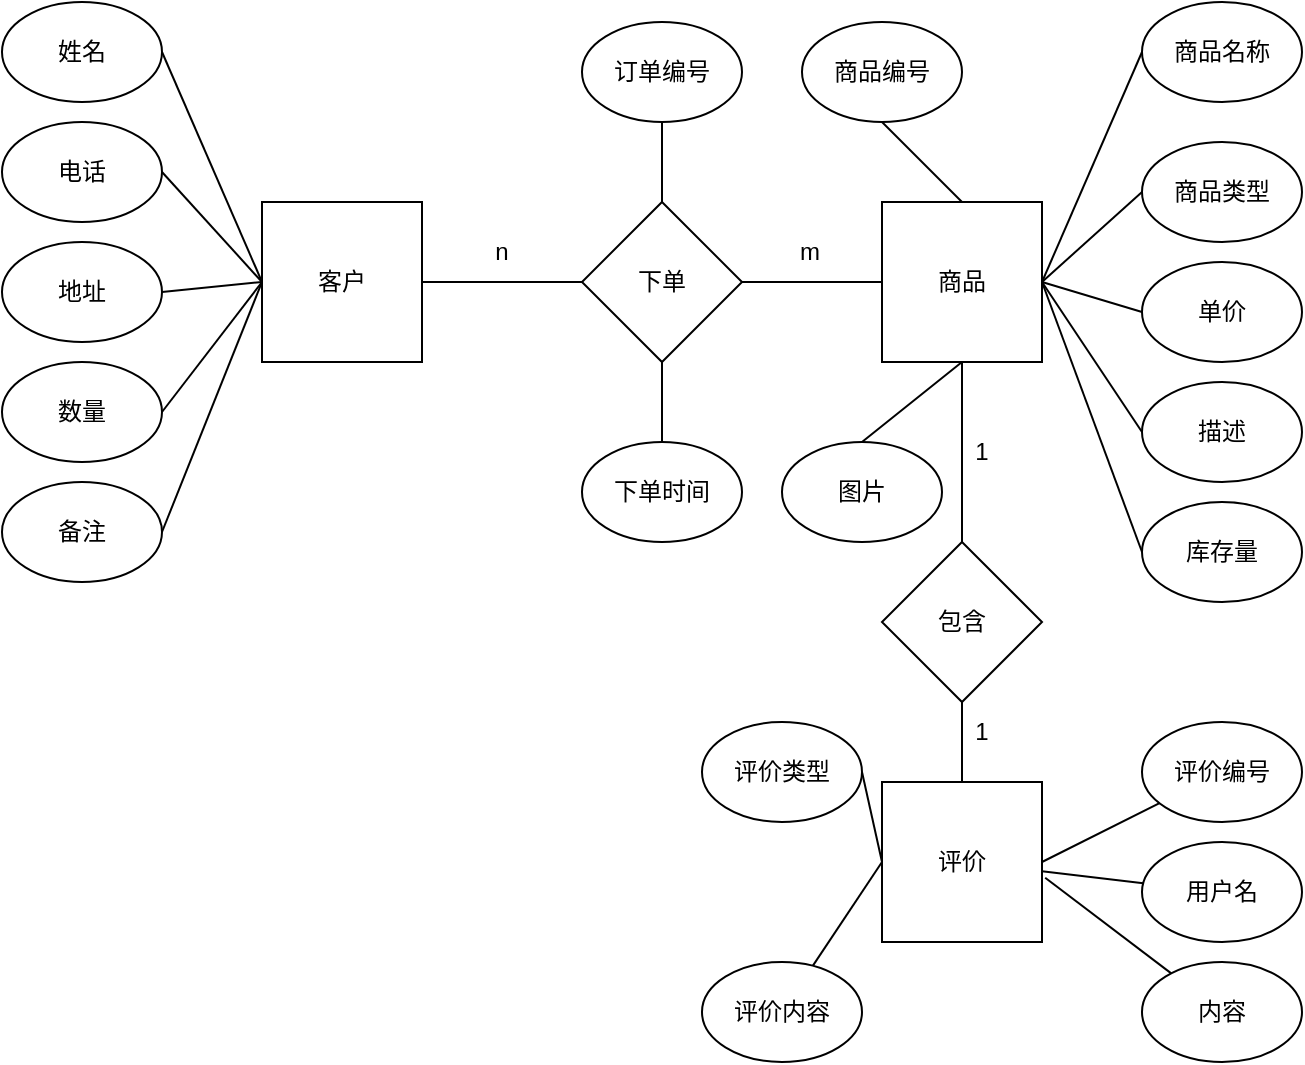 <mxfile version="13.10.9" type="github">
  <diagram id="Z3qnRLCbTWZBspmnGukp" name="Page-1">
    <mxGraphModel dx="1038" dy="548" grid="1" gridSize="10" guides="1" tooltips="1" connect="1" arrows="1" fold="1" page="1" pageScale="1" pageWidth="827" pageHeight="1169" math="0" shadow="0">
      <root>
        <mxCell id="0" />
        <mxCell id="1" parent="0" />
        <mxCell id="iV4FCKDCkceHWrKzqnqT-1" style="edgeStyle=orthogonalEdgeStyle;rounded=0;orthogonalLoop=1;jettySize=auto;html=1;entryX=0;entryY=0.5;entryDx=0;entryDy=0;endArrow=none;endFill=0;" edge="1" parent="1" source="qGPzBqT6a5XUFYiETim9-1" target="qGPzBqT6a5XUFYiETim9-10">
          <mxGeometry relative="1" as="geometry" />
        </mxCell>
        <mxCell id="qGPzBqT6a5XUFYiETim9-1" value="客户" style="whiteSpace=wrap;html=1;aspect=fixed;" parent="1" vertex="1">
          <mxGeometry x="160" y="170" width="80" height="80" as="geometry" />
        </mxCell>
        <mxCell id="qGPzBqT6a5XUFYiETim9-6" style="rounded=0;orthogonalLoop=1;jettySize=auto;html=1;exitX=1;exitY=0.5;exitDx=0;exitDy=0;entryX=0;entryY=0.5;entryDx=0;entryDy=0;endArrow=none;endFill=0;" parent="1" source="qGPzBqT6a5XUFYiETim9-2" target="qGPzBqT6a5XUFYiETim9-1" edge="1">
          <mxGeometry relative="1" as="geometry" />
        </mxCell>
        <mxCell id="qGPzBqT6a5XUFYiETim9-2" value="姓名" style="ellipse;whiteSpace=wrap;html=1;" parent="1" vertex="1">
          <mxGeometry x="30" y="70" width="80" height="50" as="geometry" />
        </mxCell>
        <mxCell id="qGPzBqT6a5XUFYiETim9-7" style="edgeStyle=none;rounded=0;orthogonalLoop=1;jettySize=auto;html=1;exitX=1;exitY=0.5;exitDx=0;exitDy=0;entryX=0;entryY=0.5;entryDx=0;entryDy=0;startArrow=none;startFill=0;endArrow=none;endFill=0;" parent="1" source="qGPzBqT6a5XUFYiETim9-3" target="qGPzBqT6a5XUFYiETim9-1" edge="1">
          <mxGeometry relative="1" as="geometry" />
        </mxCell>
        <mxCell id="qGPzBqT6a5XUFYiETim9-3" value="电话" style="ellipse;whiteSpace=wrap;html=1;" parent="1" vertex="1">
          <mxGeometry x="30" y="130" width="80" height="50" as="geometry" />
        </mxCell>
        <mxCell id="qGPzBqT6a5XUFYiETim9-8" style="edgeStyle=none;rounded=0;orthogonalLoop=1;jettySize=auto;html=1;exitX=1;exitY=0.5;exitDx=0;exitDy=0;entryX=0;entryY=0.5;entryDx=0;entryDy=0;startArrow=none;startFill=0;endArrow=none;endFill=0;" parent="1" source="qGPzBqT6a5XUFYiETim9-4" target="qGPzBqT6a5XUFYiETim9-1" edge="1">
          <mxGeometry relative="1" as="geometry" />
        </mxCell>
        <mxCell id="qGPzBqT6a5XUFYiETim9-4" value="地址" style="ellipse;whiteSpace=wrap;html=1;" parent="1" vertex="1">
          <mxGeometry x="30" y="190" width="80" height="50" as="geometry" />
        </mxCell>
        <mxCell id="qGPzBqT6a5XUFYiETim9-9" style="edgeStyle=none;rounded=0;orthogonalLoop=1;jettySize=auto;html=1;exitX=1;exitY=0.5;exitDx=0;exitDy=0;startArrow=none;startFill=0;endArrow=none;endFill=0;" parent="1" source="qGPzBqT6a5XUFYiETim9-5" edge="1">
          <mxGeometry relative="1" as="geometry">
            <mxPoint x="160" y="210" as="targetPoint" />
          </mxGeometry>
        </mxCell>
        <mxCell id="qGPzBqT6a5XUFYiETim9-5" value="备注" style="ellipse;whiteSpace=wrap;html=1;" parent="1" vertex="1">
          <mxGeometry x="30" y="310" width="80" height="50" as="geometry" />
        </mxCell>
        <mxCell id="iV4FCKDCkceHWrKzqnqT-26" style="edgeStyle=none;rounded=0;orthogonalLoop=1;jettySize=auto;html=1;exitX=1;exitY=0.5;exitDx=0;exitDy=0;entryX=0;entryY=0.5;entryDx=0;entryDy=0;endArrow=none;endFill=0;" edge="1" parent="1" source="qGPzBqT6a5XUFYiETim9-10" target="iV4FCKDCkceHWrKzqnqT-9">
          <mxGeometry relative="1" as="geometry" />
        </mxCell>
        <mxCell id="qGPzBqT6a5XUFYiETim9-10" value="下单" style="rhombus;whiteSpace=wrap;html=1;" parent="1" vertex="1">
          <mxGeometry x="320" y="170" width="80" height="80" as="geometry" />
        </mxCell>
        <mxCell id="iV4FCKDCkceHWrKzqnqT-6" style="edgeStyle=orthogonalEdgeStyle;rounded=0;orthogonalLoop=1;jettySize=auto;html=1;exitX=0.5;exitY=1;exitDx=0;exitDy=0;entryX=0.5;entryY=0;entryDx=0;entryDy=0;endArrow=none;endFill=0;" edge="1" parent="1" source="iV4FCKDCkceHWrKzqnqT-2" target="qGPzBqT6a5XUFYiETim9-10">
          <mxGeometry relative="1" as="geometry" />
        </mxCell>
        <mxCell id="iV4FCKDCkceHWrKzqnqT-2" value="订单编号" style="ellipse;whiteSpace=wrap;html=1;" vertex="1" parent="1">
          <mxGeometry x="320" y="80" width="80" height="50" as="geometry" />
        </mxCell>
        <mxCell id="iV4FCKDCkceHWrKzqnqT-5" style="edgeStyle=orthogonalEdgeStyle;rounded=0;orthogonalLoop=1;jettySize=auto;html=1;exitX=0.5;exitY=0;exitDx=0;exitDy=0;entryX=0.5;entryY=1;entryDx=0;entryDy=0;endArrow=none;endFill=0;" edge="1" parent="1" source="iV4FCKDCkceHWrKzqnqT-3" target="qGPzBqT6a5XUFYiETim9-10">
          <mxGeometry relative="1" as="geometry" />
        </mxCell>
        <mxCell id="iV4FCKDCkceHWrKzqnqT-3" value="下单时间" style="ellipse;whiteSpace=wrap;html=1;" vertex="1" parent="1">
          <mxGeometry x="320" y="290" width="80" height="50" as="geometry" />
        </mxCell>
        <mxCell id="iV4FCKDCkceHWrKzqnqT-8" style="rounded=0;orthogonalLoop=1;jettySize=auto;html=1;exitX=1;exitY=0.5;exitDx=0;exitDy=0;endArrow=none;endFill=0;" edge="1" parent="1" source="iV4FCKDCkceHWrKzqnqT-4">
          <mxGeometry relative="1" as="geometry">
            <mxPoint x="160" y="210" as="targetPoint" />
          </mxGeometry>
        </mxCell>
        <mxCell id="iV4FCKDCkceHWrKzqnqT-4" value="数量" style="ellipse;whiteSpace=wrap;html=1;" vertex="1" parent="1">
          <mxGeometry x="30" y="250" width="80" height="50" as="geometry" />
        </mxCell>
        <mxCell id="iV4FCKDCkceHWrKzqnqT-29" style="edgeStyle=none;rounded=0;orthogonalLoop=1;jettySize=auto;html=1;exitX=0.5;exitY=1;exitDx=0;exitDy=0;endArrow=none;endFill=0;" edge="1" parent="1" source="iV4FCKDCkceHWrKzqnqT-9" target="iV4FCKDCkceHWrKzqnqT-28">
          <mxGeometry relative="1" as="geometry" />
        </mxCell>
        <mxCell id="iV4FCKDCkceHWrKzqnqT-9" value="商品" style="whiteSpace=wrap;html=1;aspect=fixed;" vertex="1" parent="1">
          <mxGeometry x="470" y="170" width="80" height="80" as="geometry" />
        </mxCell>
        <mxCell id="iV4FCKDCkceHWrKzqnqT-17" style="edgeStyle=none;rounded=0;orthogonalLoop=1;jettySize=auto;html=1;exitX=0.5;exitY=1;exitDx=0;exitDy=0;entryX=0.5;entryY=0;entryDx=0;entryDy=0;endArrow=none;endFill=0;" edge="1" parent="1" source="iV4FCKDCkceHWrKzqnqT-10" target="iV4FCKDCkceHWrKzqnqT-9">
          <mxGeometry relative="1" as="geometry" />
        </mxCell>
        <mxCell id="iV4FCKDCkceHWrKzqnqT-10" value="商品编号" style="ellipse;whiteSpace=wrap;html=1;" vertex="1" parent="1">
          <mxGeometry x="430" y="80" width="80" height="50" as="geometry" />
        </mxCell>
        <mxCell id="iV4FCKDCkceHWrKzqnqT-24" style="edgeStyle=none;rounded=0;orthogonalLoop=1;jettySize=auto;html=1;exitX=0;exitY=0.5;exitDx=0;exitDy=0;entryX=1;entryY=0.5;entryDx=0;entryDy=0;endArrow=none;endFill=0;" edge="1" parent="1" source="iV4FCKDCkceHWrKzqnqT-11" target="iV4FCKDCkceHWrKzqnqT-9">
          <mxGeometry relative="1" as="geometry" />
        </mxCell>
        <mxCell id="iV4FCKDCkceHWrKzqnqT-11" value="商品名称" style="ellipse;whiteSpace=wrap;html=1;" vertex="1" parent="1">
          <mxGeometry x="600" y="70" width="80" height="50" as="geometry" />
        </mxCell>
        <mxCell id="iV4FCKDCkceHWrKzqnqT-23" style="edgeStyle=none;rounded=0;orthogonalLoop=1;jettySize=auto;html=1;exitX=0;exitY=0.5;exitDx=0;exitDy=0;endArrow=none;endFill=0;" edge="1" parent="1" source="iV4FCKDCkceHWrKzqnqT-12">
          <mxGeometry relative="1" as="geometry">
            <mxPoint x="550" y="210" as="targetPoint" />
          </mxGeometry>
        </mxCell>
        <mxCell id="iV4FCKDCkceHWrKzqnqT-12" value="商品类型" style="ellipse;whiteSpace=wrap;html=1;" vertex="1" parent="1">
          <mxGeometry x="600" y="140" width="80" height="50" as="geometry" />
        </mxCell>
        <mxCell id="iV4FCKDCkceHWrKzqnqT-22" style="edgeStyle=none;rounded=0;orthogonalLoop=1;jettySize=auto;html=1;exitX=0;exitY=0.5;exitDx=0;exitDy=0;endArrow=none;endFill=0;" edge="1" parent="1" source="iV4FCKDCkceHWrKzqnqT-13">
          <mxGeometry relative="1" as="geometry">
            <mxPoint x="550" y="210" as="targetPoint" />
          </mxGeometry>
        </mxCell>
        <mxCell id="iV4FCKDCkceHWrKzqnqT-13" value="单价" style="ellipse;whiteSpace=wrap;html=1;" vertex="1" parent="1">
          <mxGeometry x="600" y="200" width="80" height="50" as="geometry" />
        </mxCell>
        <mxCell id="iV4FCKDCkceHWrKzqnqT-20" style="edgeStyle=none;rounded=0;orthogonalLoop=1;jettySize=auto;html=1;exitX=0;exitY=0.5;exitDx=0;exitDy=0;entryX=1;entryY=0.5;entryDx=0;entryDy=0;endArrow=none;endFill=0;" edge="1" parent="1" source="iV4FCKDCkceHWrKzqnqT-14" target="iV4FCKDCkceHWrKzqnqT-9">
          <mxGeometry relative="1" as="geometry" />
        </mxCell>
        <mxCell id="iV4FCKDCkceHWrKzqnqT-14" value="描述" style="ellipse;whiteSpace=wrap;html=1;" vertex="1" parent="1">
          <mxGeometry x="600" y="260" width="80" height="50" as="geometry" />
        </mxCell>
        <mxCell id="iV4FCKDCkceHWrKzqnqT-25" style="edgeStyle=none;rounded=0;orthogonalLoop=1;jettySize=auto;html=1;exitX=0;exitY=0.5;exitDx=0;exitDy=0;endArrow=none;endFill=0;" edge="1" parent="1" source="iV4FCKDCkceHWrKzqnqT-15">
          <mxGeometry relative="1" as="geometry">
            <mxPoint x="550" y="210" as="targetPoint" />
          </mxGeometry>
        </mxCell>
        <mxCell id="iV4FCKDCkceHWrKzqnqT-15" value="库存量" style="ellipse;whiteSpace=wrap;html=1;" vertex="1" parent="1">
          <mxGeometry x="600" y="320" width="80" height="50" as="geometry" />
        </mxCell>
        <mxCell id="iV4FCKDCkceHWrKzqnqT-18" style="edgeStyle=none;rounded=0;orthogonalLoop=1;jettySize=auto;html=1;exitX=0.5;exitY=0;exitDx=0;exitDy=0;entryX=0.5;entryY=1;entryDx=0;entryDy=0;endArrow=none;endFill=0;" edge="1" parent="1" source="iV4FCKDCkceHWrKzqnqT-16" target="iV4FCKDCkceHWrKzqnqT-9">
          <mxGeometry relative="1" as="geometry" />
        </mxCell>
        <mxCell id="iV4FCKDCkceHWrKzqnqT-16" value="图片" style="ellipse;whiteSpace=wrap;html=1;" vertex="1" parent="1">
          <mxGeometry x="420" y="290" width="80" height="50" as="geometry" />
        </mxCell>
        <mxCell id="iV4FCKDCkceHWrKzqnqT-27" value="评价" style="whiteSpace=wrap;html=1;aspect=fixed;" vertex="1" parent="1">
          <mxGeometry x="470" y="460" width="80" height="80" as="geometry" />
        </mxCell>
        <mxCell id="iV4FCKDCkceHWrKzqnqT-30" style="edgeStyle=none;rounded=0;orthogonalLoop=1;jettySize=auto;html=1;exitX=0.5;exitY=1;exitDx=0;exitDy=0;endArrow=none;endFill=0;" edge="1" parent="1" source="iV4FCKDCkceHWrKzqnqT-28" target="iV4FCKDCkceHWrKzqnqT-27">
          <mxGeometry relative="1" as="geometry" />
        </mxCell>
        <mxCell id="iV4FCKDCkceHWrKzqnqT-28" value="包含" style="rhombus;whiteSpace=wrap;html=1;" vertex="1" parent="1">
          <mxGeometry x="470" y="340" width="80" height="80" as="geometry" />
        </mxCell>
        <mxCell id="iV4FCKDCkceHWrKzqnqT-38" style="edgeStyle=none;rounded=0;orthogonalLoop=1;jettySize=auto;html=1;entryX=1;entryY=0.5;entryDx=0;entryDy=0;endArrow=none;endFill=0;" edge="1" parent="1" source="iV4FCKDCkceHWrKzqnqT-31" target="iV4FCKDCkceHWrKzqnqT-27">
          <mxGeometry relative="1" as="geometry" />
        </mxCell>
        <mxCell id="iV4FCKDCkceHWrKzqnqT-31" value="评价编号" style="ellipse;whiteSpace=wrap;html=1;" vertex="1" parent="1">
          <mxGeometry x="600" y="430" width="80" height="50" as="geometry" />
        </mxCell>
        <mxCell id="iV4FCKDCkceHWrKzqnqT-39" style="edgeStyle=none;rounded=0;orthogonalLoop=1;jettySize=auto;html=1;endArrow=none;endFill=0;" edge="1" parent="1" source="iV4FCKDCkceHWrKzqnqT-32" target="iV4FCKDCkceHWrKzqnqT-27">
          <mxGeometry relative="1" as="geometry" />
        </mxCell>
        <mxCell id="iV4FCKDCkceHWrKzqnqT-32" value="用户名" style="ellipse;whiteSpace=wrap;html=1;" vertex="1" parent="1">
          <mxGeometry x="600" y="490" width="80" height="50" as="geometry" />
        </mxCell>
        <mxCell id="iV4FCKDCkceHWrKzqnqT-40" style="edgeStyle=none;rounded=0;orthogonalLoop=1;jettySize=auto;html=1;entryX=1.02;entryY=0.598;entryDx=0;entryDy=0;entryPerimeter=0;endArrow=none;endFill=0;" edge="1" parent="1" source="iV4FCKDCkceHWrKzqnqT-33" target="iV4FCKDCkceHWrKzqnqT-27">
          <mxGeometry relative="1" as="geometry" />
        </mxCell>
        <mxCell id="iV4FCKDCkceHWrKzqnqT-33" value="内容" style="ellipse;whiteSpace=wrap;html=1;" vertex="1" parent="1">
          <mxGeometry x="600" y="550" width="80" height="50" as="geometry" />
        </mxCell>
        <mxCell id="iV4FCKDCkceHWrKzqnqT-36" style="edgeStyle=none;rounded=0;orthogonalLoop=1;jettySize=auto;html=1;exitX=1;exitY=0.5;exitDx=0;exitDy=0;entryX=0;entryY=0.5;entryDx=0;entryDy=0;endArrow=none;endFill=0;" edge="1" parent="1" source="iV4FCKDCkceHWrKzqnqT-34" target="iV4FCKDCkceHWrKzqnqT-27">
          <mxGeometry relative="1" as="geometry" />
        </mxCell>
        <mxCell id="iV4FCKDCkceHWrKzqnqT-34" value="评价类型" style="ellipse;whiteSpace=wrap;html=1;" vertex="1" parent="1">
          <mxGeometry x="380" y="430" width="80" height="50" as="geometry" />
        </mxCell>
        <mxCell id="iV4FCKDCkceHWrKzqnqT-37" style="edgeStyle=none;rounded=0;orthogonalLoop=1;jettySize=auto;html=1;entryX=0;entryY=0.5;entryDx=0;entryDy=0;endArrow=none;endFill=0;" edge="1" parent="1" source="iV4FCKDCkceHWrKzqnqT-35" target="iV4FCKDCkceHWrKzqnqT-27">
          <mxGeometry relative="1" as="geometry" />
        </mxCell>
        <mxCell id="iV4FCKDCkceHWrKzqnqT-35" value="评价内容" style="ellipse;whiteSpace=wrap;html=1;" vertex="1" parent="1">
          <mxGeometry x="380" y="550" width="80" height="50" as="geometry" />
        </mxCell>
        <mxCell id="iV4FCKDCkceHWrKzqnqT-41" value="n" style="text;html=1;strokeColor=none;fillColor=none;align=center;verticalAlign=middle;whiteSpace=wrap;rounded=0;" vertex="1" parent="1">
          <mxGeometry x="260" y="180" width="40" height="30" as="geometry" />
        </mxCell>
        <mxCell id="iV4FCKDCkceHWrKzqnqT-42" style="edgeStyle=none;rounded=0;orthogonalLoop=1;jettySize=auto;html=1;exitX=0.5;exitY=0;exitDx=0;exitDy=0;endArrow=none;endFill=0;" edge="1" parent="1" source="iV4FCKDCkceHWrKzqnqT-41" target="iV4FCKDCkceHWrKzqnqT-41">
          <mxGeometry relative="1" as="geometry" />
        </mxCell>
        <mxCell id="iV4FCKDCkceHWrKzqnqT-44" value="m" style="text;html=1;strokeColor=none;fillColor=none;align=center;verticalAlign=middle;whiteSpace=wrap;rounded=0;" vertex="1" parent="1">
          <mxGeometry x="413.5" y="180" width="40" height="30" as="geometry" />
        </mxCell>
        <mxCell id="iV4FCKDCkceHWrKzqnqT-46" value="1" style="text;html=1;strokeColor=none;fillColor=none;align=center;verticalAlign=middle;whiteSpace=wrap;rounded=0;" vertex="1" parent="1">
          <mxGeometry x="500" y="280" width="40" height="30" as="geometry" />
        </mxCell>
        <mxCell id="iV4FCKDCkceHWrKzqnqT-47" value="1" style="text;html=1;strokeColor=none;fillColor=none;align=center;verticalAlign=middle;whiteSpace=wrap;rounded=0;" vertex="1" parent="1">
          <mxGeometry x="500" y="420" width="40" height="30" as="geometry" />
        </mxCell>
      </root>
    </mxGraphModel>
  </diagram>
</mxfile>
